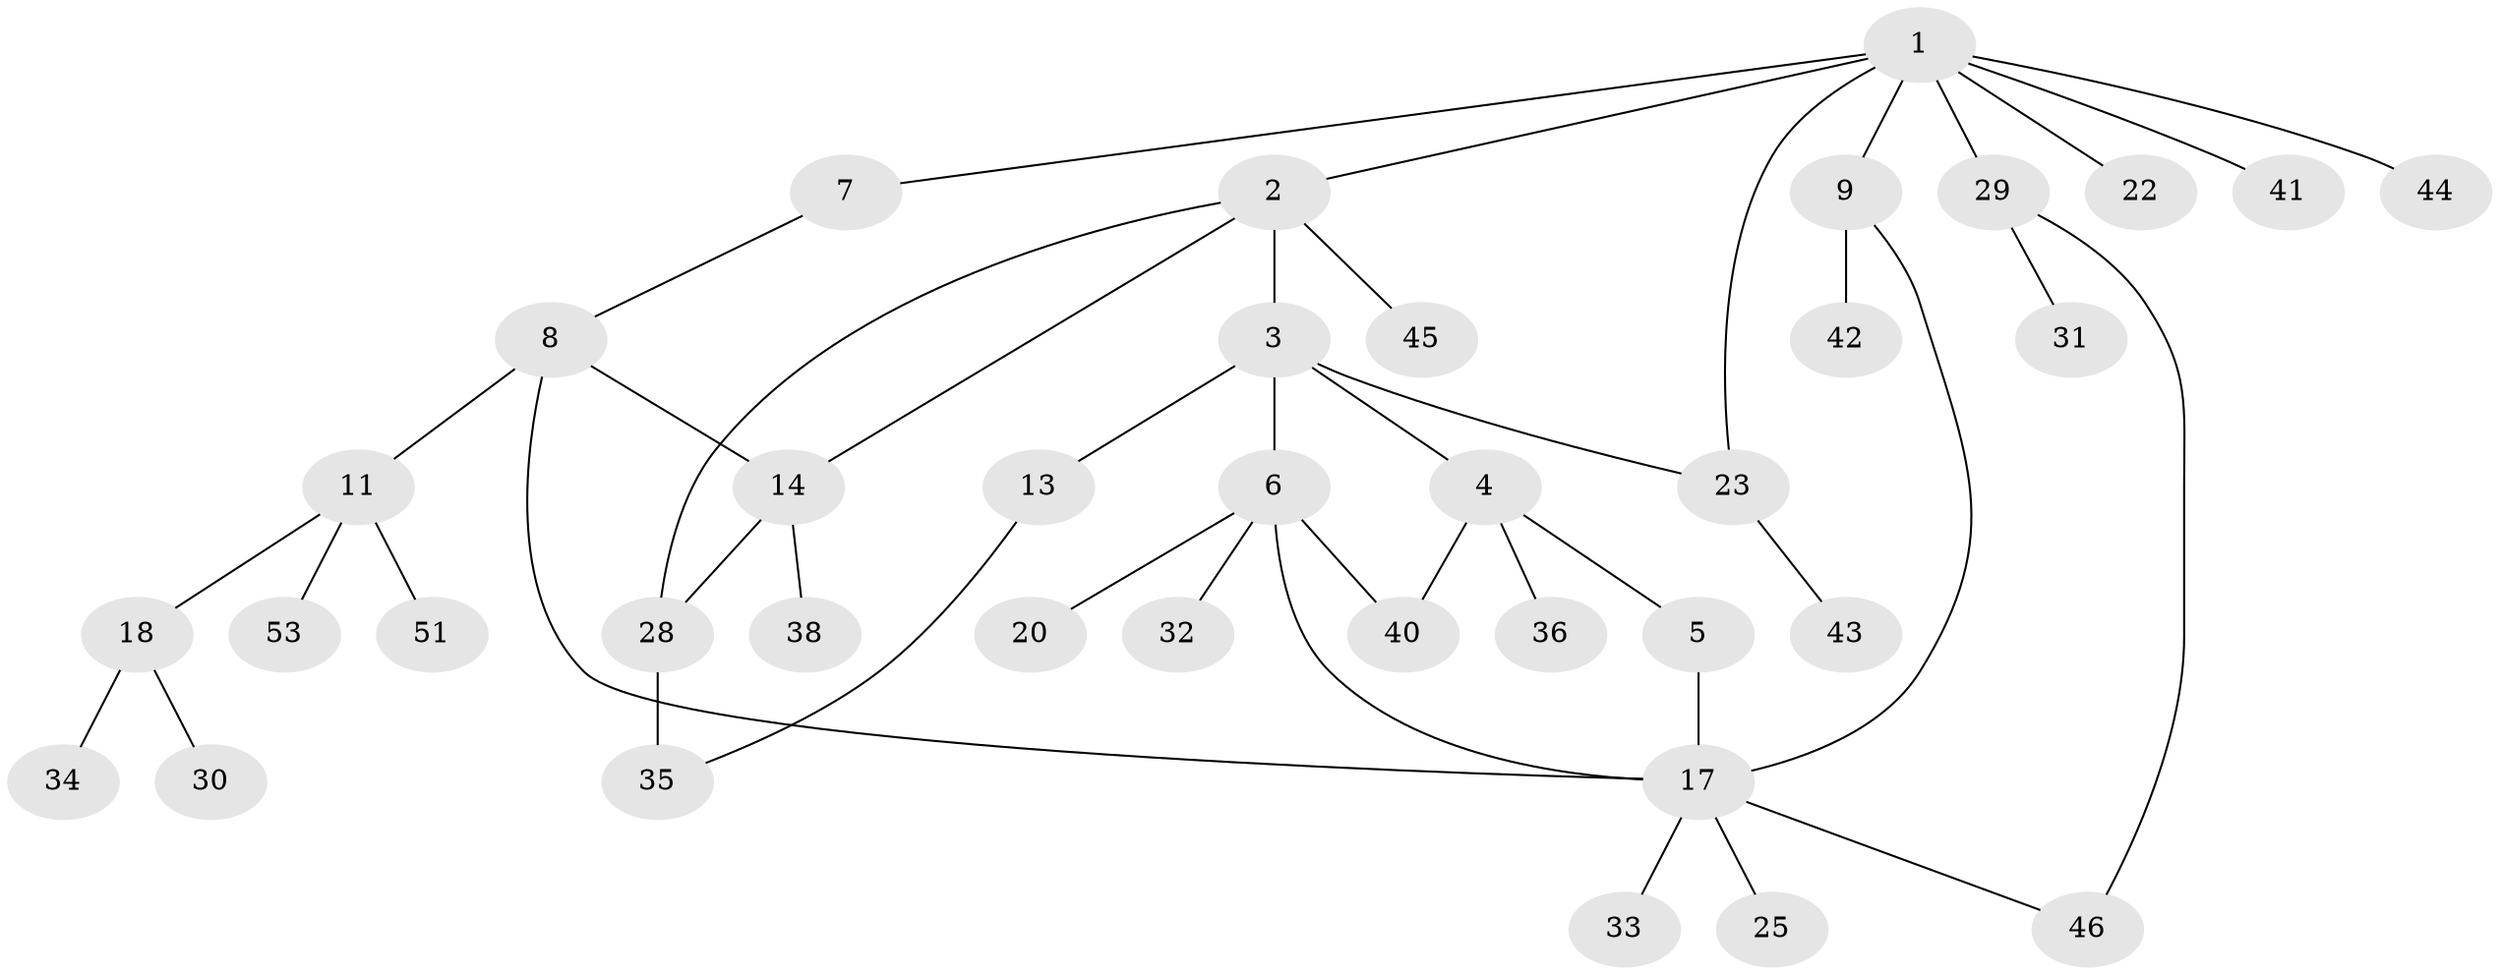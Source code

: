 // original degree distribution, {5: 0.05555555555555555, 6: 0.037037037037037035, 4: 0.07407407407407407, 3: 0.24074074074074073, 2: 0.2222222222222222, 1: 0.37037037037037035}
// Generated by graph-tools (version 1.1) at 2025/10/02/27/25 16:10:54]
// undirected, 37 vertices, 45 edges
graph export_dot {
graph [start="1"]
  node [color=gray90,style=filled];
  1 [super="+16"];
  2 [super="+12"];
  3;
  4 [super="+15"];
  5 [super="+10"];
  6 [super="+26"];
  7;
  8 [super="+19"];
  9;
  11 [super="+21"];
  13 [super="+37"];
  14 [super="+39"];
  17 [super="+49"];
  18 [super="+24"];
  20 [super="+27"];
  22;
  23;
  25;
  28 [super="+54"];
  29 [super="+48"];
  30;
  31;
  32;
  33 [super="+47"];
  34;
  35;
  36;
  38;
  40 [super="+52"];
  41;
  42 [super="+50"];
  43;
  44;
  45;
  46;
  51;
  53;
  1 -- 2;
  1 -- 7;
  1 -- 9;
  1 -- 44;
  1 -- 22;
  1 -- 23;
  1 -- 41;
  1 -- 29;
  2 -- 3;
  2 -- 14;
  2 -- 28;
  2 -- 45;
  3 -- 4;
  3 -- 6;
  3 -- 13;
  3 -- 23;
  4 -- 5;
  4 -- 36;
  4 -- 40;
  5 -- 17;
  6 -- 20;
  6 -- 32;
  6 -- 40;
  6 -- 17;
  7 -- 8;
  8 -- 11;
  8 -- 17;
  8 -- 14;
  9 -- 42;
  9 -- 17;
  11 -- 18;
  11 -- 51;
  11 -- 53;
  13 -- 35;
  14 -- 38;
  14 -- 28;
  17 -- 25;
  17 -- 33;
  17 -- 46;
  18 -- 30;
  18 -- 34;
  23 -- 43;
  28 -- 35 [weight=2];
  29 -- 31;
  29 -- 46;
}
